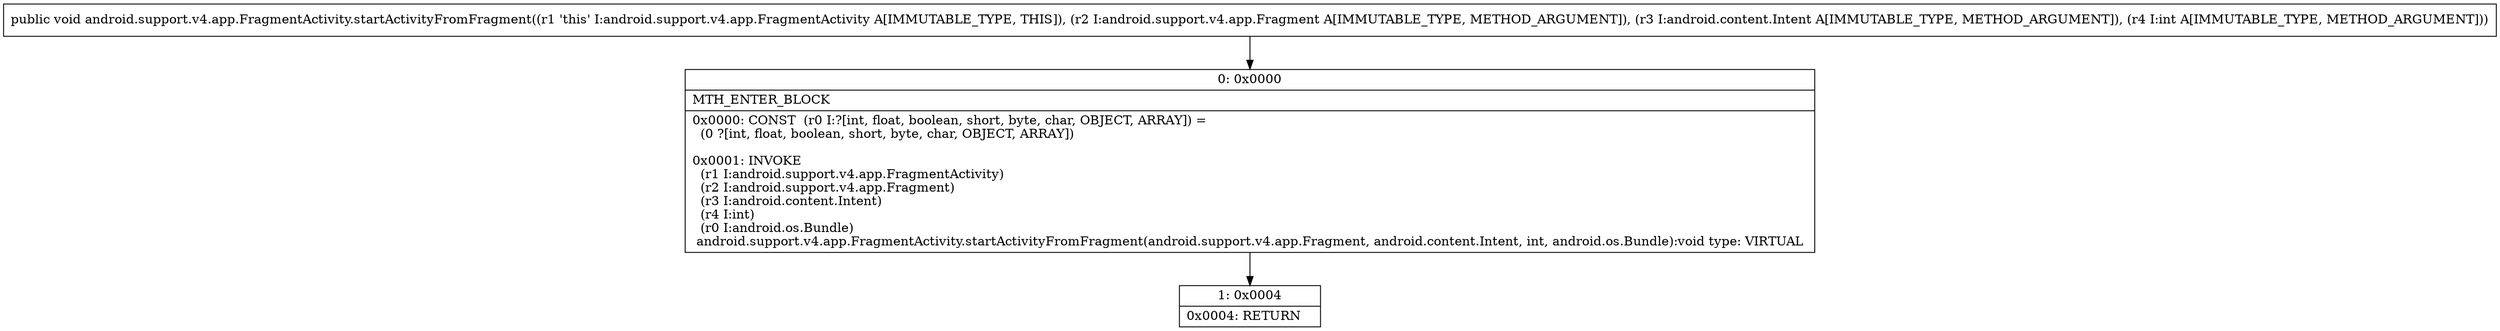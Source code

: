 digraph "CFG forandroid.support.v4.app.FragmentActivity.startActivityFromFragment(Landroid\/support\/v4\/app\/Fragment;Landroid\/content\/Intent;I)V" {
Node_0 [shape=record,label="{0\:\ 0x0000|MTH_ENTER_BLOCK\l|0x0000: CONST  (r0 I:?[int, float, boolean, short, byte, char, OBJECT, ARRAY]) = \l  (0 ?[int, float, boolean, short, byte, char, OBJECT, ARRAY])\l \l0x0001: INVOKE  \l  (r1 I:android.support.v4.app.FragmentActivity)\l  (r2 I:android.support.v4.app.Fragment)\l  (r3 I:android.content.Intent)\l  (r4 I:int)\l  (r0 I:android.os.Bundle)\l android.support.v4.app.FragmentActivity.startActivityFromFragment(android.support.v4.app.Fragment, android.content.Intent, int, android.os.Bundle):void type: VIRTUAL \l}"];
Node_1 [shape=record,label="{1\:\ 0x0004|0x0004: RETURN   \l}"];
MethodNode[shape=record,label="{public void android.support.v4.app.FragmentActivity.startActivityFromFragment((r1 'this' I:android.support.v4.app.FragmentActivity A[IMMUTABLE_TYPE, THIS]), (r2 I:android.support.v4.app.Fragment A[IMMUTABLE_TYPE, METHOD_ARGUMENT]), (r3 I:android.content.Intent A[IMMUTABLE_TYPE, METHOD_ARGUMENT]), (r4 I:int A[IMMUTABLE_TYPE, METHOD_ARGUMENT])) }"];
MethodNode -> Node_0;
Node_0 -> Node_1;
}

